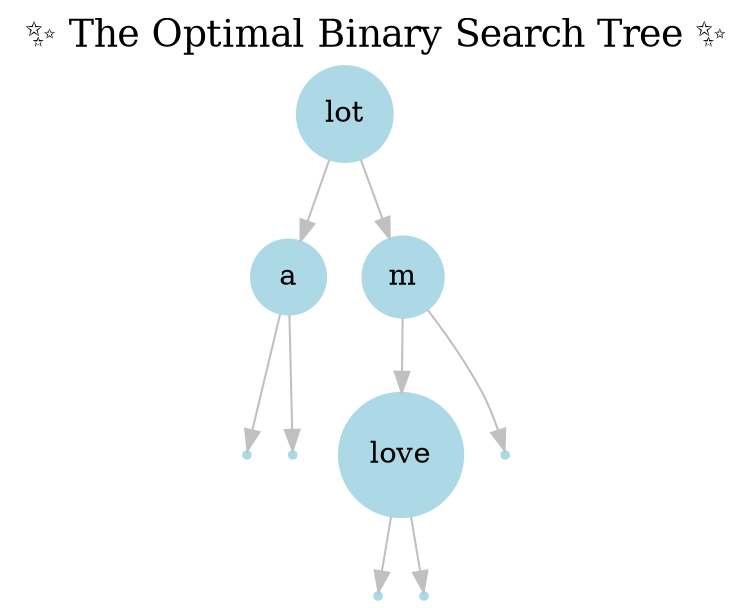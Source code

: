 digraph OBST {
  label="✨ The Optimal Binary Search Tree ✨";
  labelloc="t";
  fontsize=18;
node [shape=circle, style=filled, color=lightblue, fontcolor=black, fontsize=14;
];
edge [color=gray];
  "lot" -> "a";
  null0 [shape=point];
  "a" -> null0;
  null1 [shape=point];
  "a" -> null1;
  "lot" -> "m";
  "m" -> "love";
  null2 [shape=point];
  "love" -> null2;
  null3 [shape=point];
  "love" -> null3;
  null4 [shape=point];
  "m" -> null4;
}
